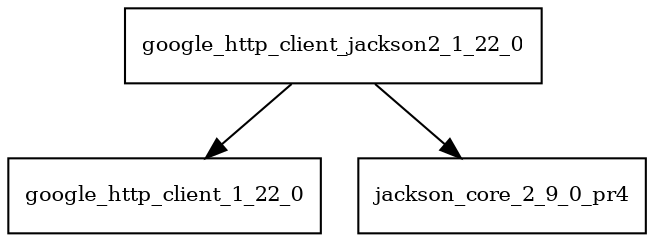 digraph google_http_client_jackson2_1_22_0_dependencies {
  node [shape = box, fontsize=10.0];
  google_http_client_jackson2_1_22_0 -> google_http_client_1_22_0;
  google_http_client_jackson2_1_22_0 -> jackson_core_2_9_0_pr4;
}
